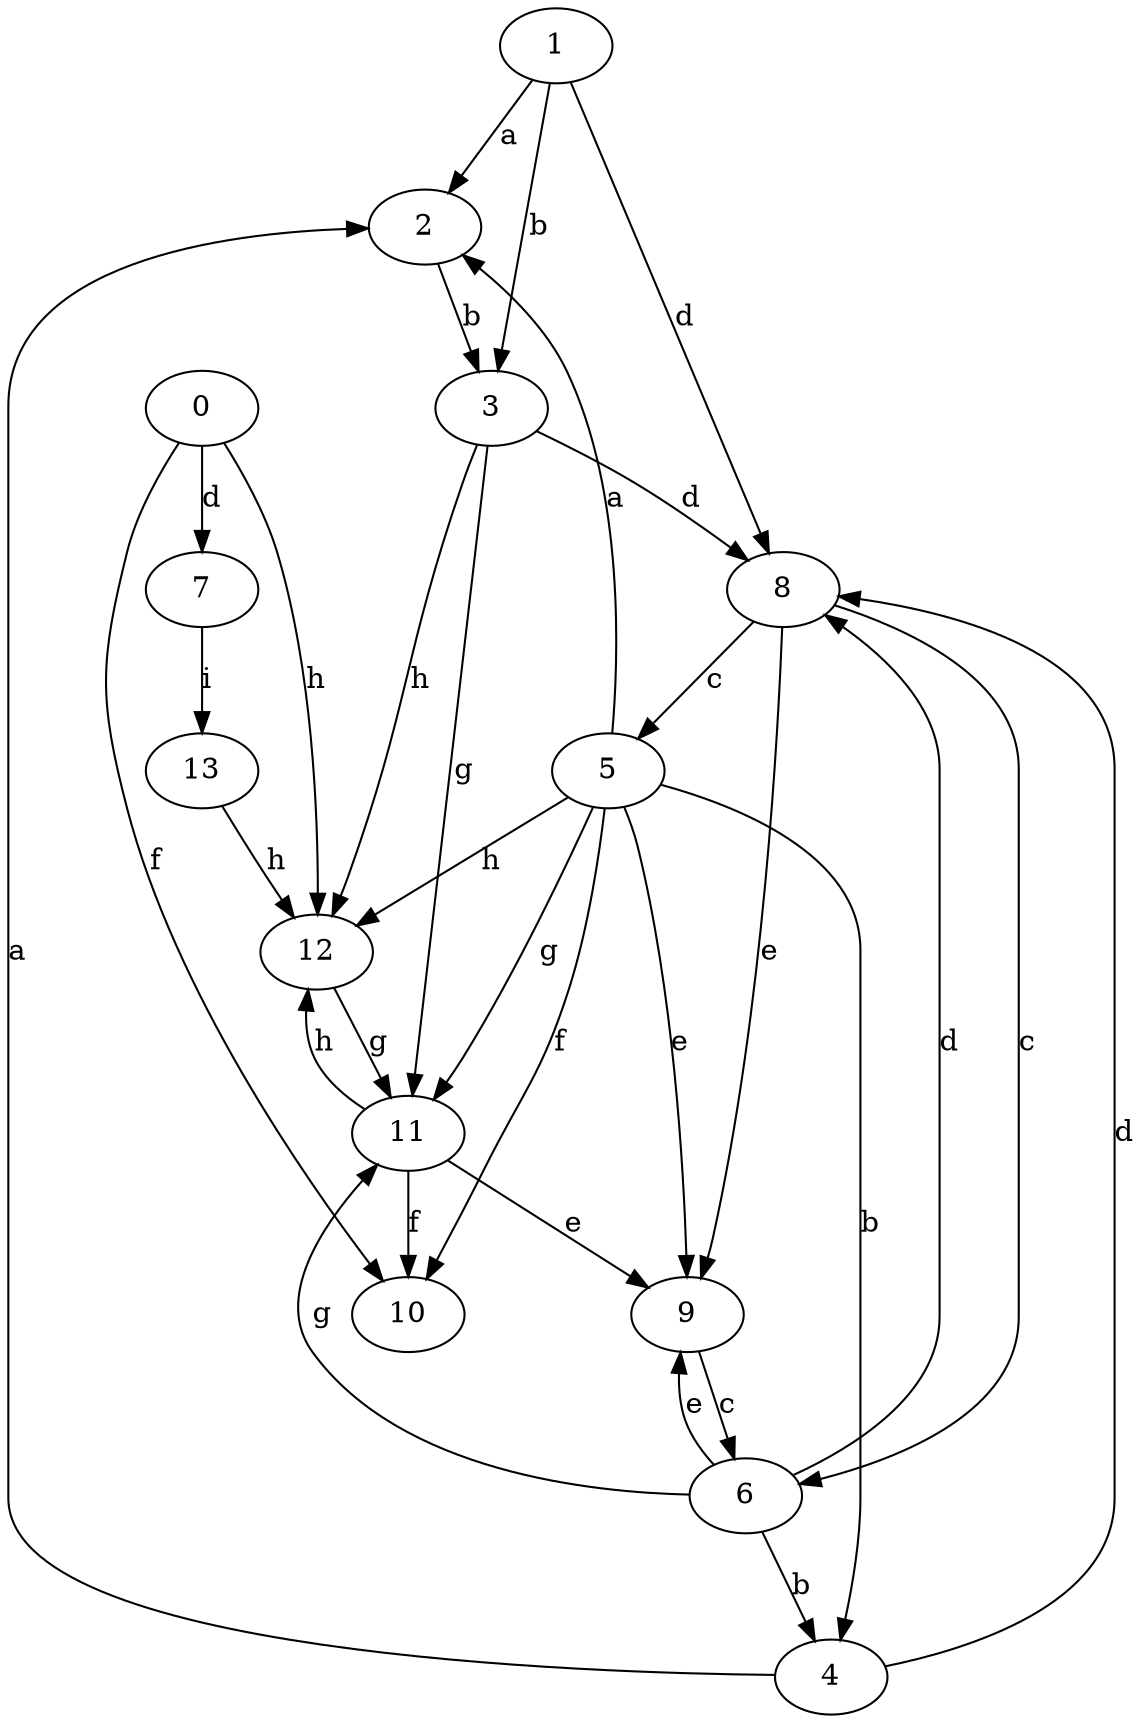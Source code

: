 strict digraph  {
1;
2;
3;
4;
5;
6;
7;
0;
8;
9;
10;
11;
12;
13;
1 -> 2  [label=a];
1 -> 3  [label=b];
1 -> 8  [label=d];
2 -> 3  [label=b];
3 -> 8  [label=d];
3 -> 11  [label=g];
3 -> 12  [label=h];
4 -> 2  [label=a];
4 -> 8  [label=d];
5 -> 2  [label=a];
5 -> 4  [label=b];
5 -> 9  [label=e];
5 -> 10  [label=f];
5 -> 11  [label=g];
5 -> 12  [label=h];
6 -> 4  [label=b];
6 -> 8  [label=d];
6 -> 9  [label=e];
6 -> 11  [label=g];
7 -> 13  [label=i];
0 -> 7  [label=d];
0 -> 10  [label=f];
0 -> 12  [label=h];
8 -> 5  [label=c];
8 -> 6  [label=c];
8 -> 9  [label=e];
9 -> 6  [label=c];
11 -> 9  [label=e];
11 -> 10  [label=f];
11 -> 12  [label=h];
12 -> 11  [label=g];
13 -> 12  [label=h];
}

